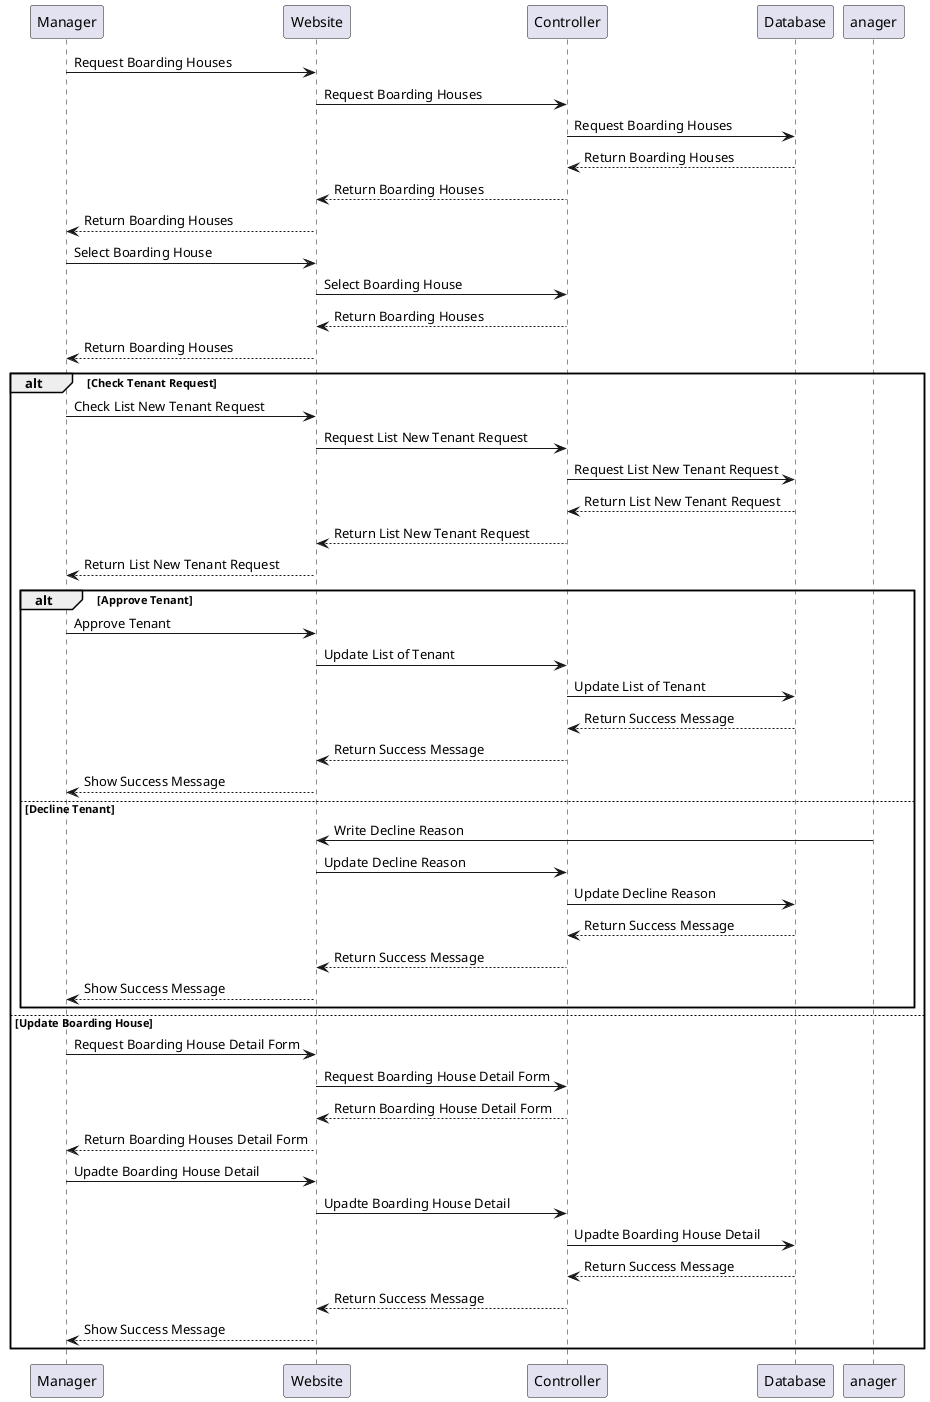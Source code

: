 @startuml

Manager -> Website: Request Boarding Houses
Website -> Controller: Request Boarding Houses
Controller -> Database: Request Boarding Houses
Controller <-- Database: Return Boarding Houses
Website <-- Controller: Return Boarding Houses
Manager <-- Website: Return Boarding Houses
Manager -> Website: Select Boarding House
Website -> Controller: Select Boarding House
Website <-- Controller: Return Boarding Houses
Manager <-- Website: Return Boarding Houses
alt Check Tenant Request

    Manager -> Website: Check List New Tenant Request
    Website -> Controller: Request List New Tenant Request
    Controller -> Database: Request List New Tenant Request
    Controller <-- Database: Return List New Tenant Request
    Website <-- Controller: Return List New Tenant Request
    Manager <-- Website: Return List New Tenant Request
    alt Approve Tenant
        Manager -> Website: Approve Tenant
        Website -> Controller: Update List of Tenant
        Controller -> Database: Update List of Tenant
        Controller <-- Database: Return Success Message
        Website <-- Controller: Return Success Message
        Manager <-- Website: Show Success Message
    else Decline Tenant
         anager -> Website: Write Decline Reason
        Website -> Controller: Update Decline Reason
        Controller -> Database: Update Decline Reason
        Controller <-- Database:  Return Success Message
        Website <-- Controller:  Return Success Message
        Manager <-- Website:  Show Success Message
    end
else Update Boarding House

    Manager -> Website: Request Boarding House Detail Form
    Website -> Controller: Request Boarding House Detail Form
    Website <-- Controller: Return Boarding House Detail Form
    Manager <-- Website: Return Boarding Houses Detail Form

    Manager -> Website: Upadte Boarding House Detail
    Website -> Controller: Upadte Boarding House Detail
    Controller -> Database: Upadte Boarding House Detail
    Controller <-- Database: Return Success Message
    Website <-- Controller: Return Success Message
    Manager <-- Website: Show Success Message
end
@enduml
